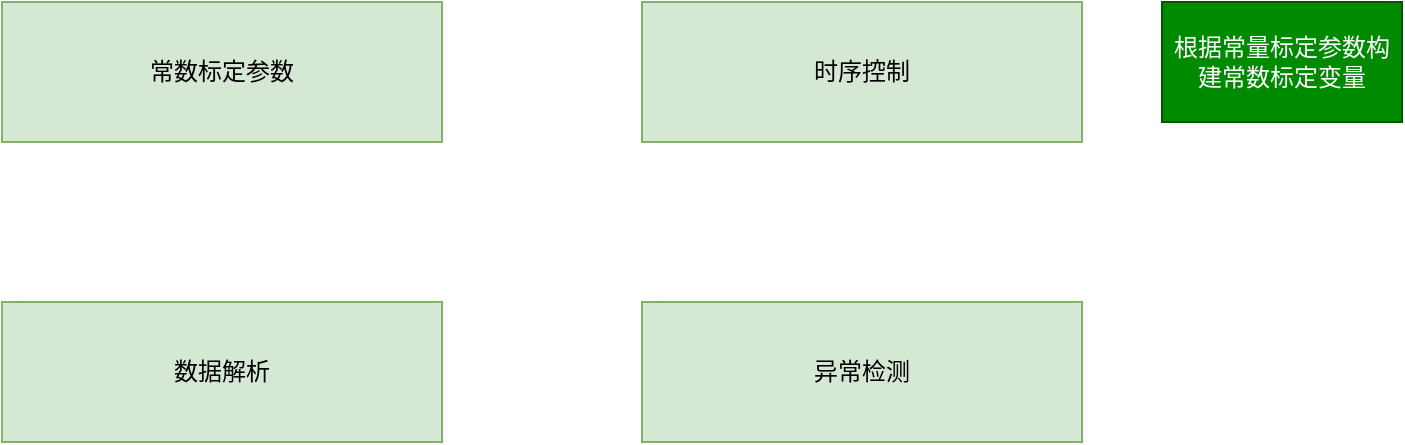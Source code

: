<mxfile version="20.8.20" type="github">
  <diagram name="第 1 页" id="GNdxrq70I4Zjj6fFbSw7">
    <mxGraphModel dx="834" dy="422" grid="1" gridSize="10" guides="1" tooltips="1" connect="1" arrows="1" fold="1" page="1" pageScale="1" pageWidth="827" pageHeight="1169" math="0" shadow="0">
      <root>
        <mxCell id="0" />
        <mxCell id="1" parent="0" />
        <mxCell id="wWjRpoS9oS6jAllnNnww-1" value="常数标定参数" style="rounded=0;whiteSpace=wrap;html=1;fillColor=#d5e8d4;strokeColor=#82b366;" vertex="1" parent="1">
          <mxGeometry x="160" y="40" width="220" height="70" as="geometry" />
        </mxCell>
        <mxCell id="wWjRpoS9oS6jAllnNnww-2" value="时序控制" style="rounded=0;whiteSpace=wrap;html=1;fillColor=#d5e8d4;strokeColor=#82b366;" vertex="1" parent="1">
          <mxGeometry x="480" y="40" width="220" height="70" as="geometry" />
        </mxCell>
        <mxCell id="wWjRpoS9oS6jAllnNnww-3" value="数据解析" style="rounded=0;whiteSpace=wrap;html=1;fillColor=#d5e8d4;strokeColor=#82b366;" vertex="1" parent="1">
          <mxGeometry x="160" y="190" width="220" height="70" as="geometry" />
        </mxCell>
        <mxCell id="wWjRpoS9oS6jAllnNnww-4" value="异常检测" style="rounded=0;whiteSpace=wrap;html=1;fillColor=#d5e8d4;strokeColor=#82b366;" vertex="1" parent="1">
          <mxGeometry x="480" y="190" width="220" height="70" as="geometry" />
        </mxCell>
        <mxCell id="wWjRpoS9oS6jAllnNnww-6" value="根据常量标定参数构建常数标定变量" style="rounded=0;whiteSpace=wrap;html=1;fillColor=#008a00;strokeColor=#005700;fontColor=#ffffff;" vertex="1" parent="1">
          <mxGeometry x="740" y="40" width="120" height="60" as="geometry" />
        </mxCell>
      </root>
    </mxGraphModel>
  </diagram>
</mxfile>
